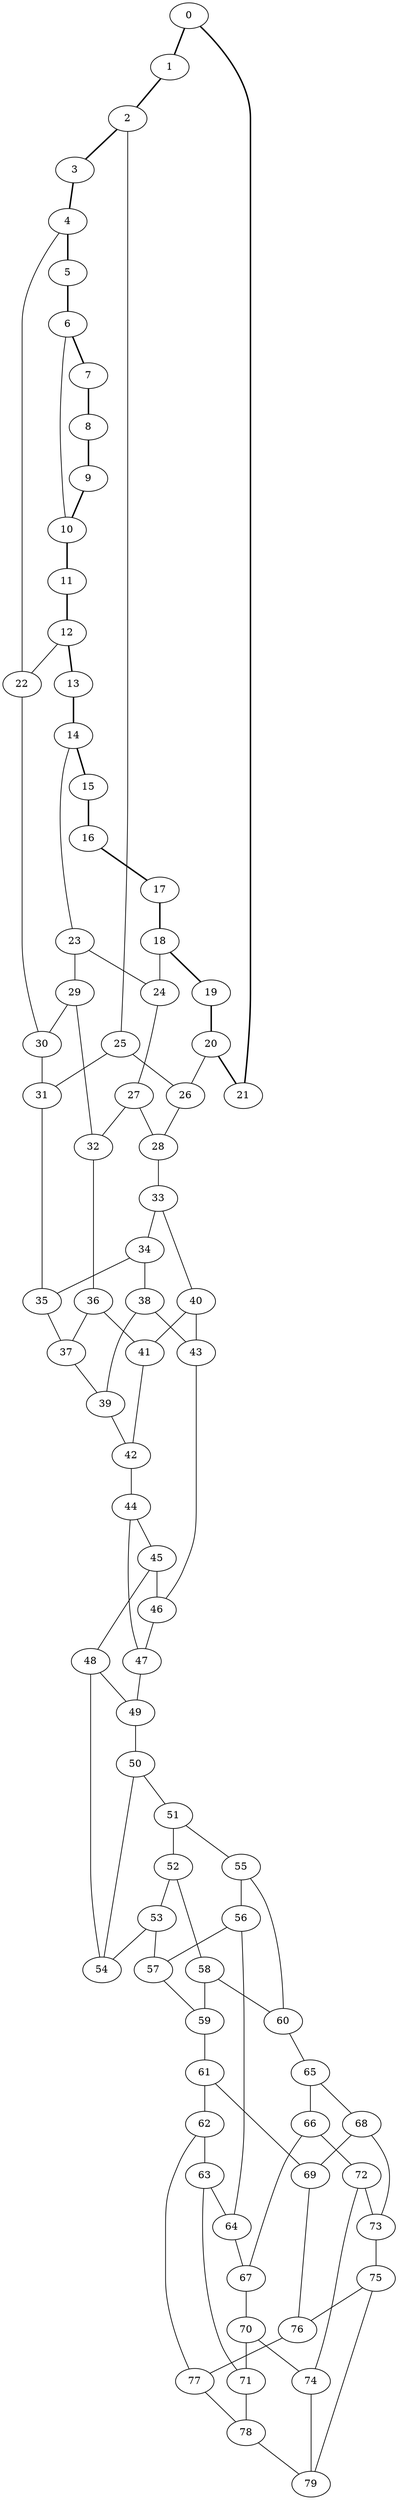 graph G {
0 [ pos = " 8.94,0.00!" ];
0 -- 1[style=bold];
0 -- 21[style=bold];
1 [ pos = " 8.58,2.52!" ];
1 -- 2[style=bold];
2 [ pos = " 7.52,4.84!" ];
2 -- 3[style=bold];
2 -- 25;
3 [ pos = " 5.86,6.76!" ];
3 -- 4[style=bold];
4 [ pos = " 3.72,8.14!" ];
4 -- 5[style=bold];
4 -- 22;
5 [ pos = " 1.27,8.85!" ];
5 -- 6[style=bold];
6 [ pos = " -1.27,8.85!" ];
6 -- 7[style=bold];
6 -- 10;
7 [ pos = " -3.72,8.14!" ];
7 -- 8[style=bold];
8 [ pos = " -5.86,6.76!" ];
8 -- 9[style=bold];
9 [ pos = " -7.52,4.84!" ];
9 -- 10[style=bold];
10 [ pos = " -8.58,2.52!" ];
10 -- 11[style=bold];
11 [ pos = " -8.94,0.00!" ];
11 -- 12[style=bold];
12 [ pos = " -8.58,-2.52!" ];
12 -- 13[style=bold];
12 -- 22;
13 [ pos = " -7.52,-4.84!" ];
13 -- 14[style=bold];
14 [ pos = " -5.86,-6.76!" ];
14 -- 15[style=bold];
14 -- 23;
15 [ pos = " -3.72,-8.14!" ];
15 -- 16[style=bold];
16 [ pos = " -1.27,-8.85!" ];
16 -- 17[style=bold];
17 [ pos = " 1.27,-8.85!" ];
17 -- 18[style=bold];
18 [ pos = " 3.72,-8.14!" ];
18 -- 19[style=bold];
18 -- 24;
19 [ pos = " 5.86,-6.76!" ];
19 -- 20[style=bold];
20 [ pos = " 7.52,-4.84!" ];
20 -- 21[style=bold];
20 -- 26;
21 [ pos = " 8.58,-2.52!" ];
22 -- 30;
23 -- 24;
23 -- 29;
24 -- 27;
25 -- 26;
25 -- 31;
26 -- 28;
27 -- 28;
27 -- 32;
28 -- 33;
29 -- 30;
29 -- 32;
30 -- 31;
31 -- 35;
32 -- 36;
33 -- 34;
33 -- 40;
34 -- 35;
34 -- 38;
35 -- 37;
36 -- 37;
36 -- 41;
37 -- 39;
38 -- 39;
38 -- 43;
39 -- 42;
40 -- 41;
40 -- 43;
41 -- 42;
42 -- 44;
43 -- 46;
44 -- 45;
44 -- 47;
45 -- 46;
45 -- 48;
46 -- 47;
47 -- 49;
48 -- 49;
48 -- 54;
49 -- 50;
50 -- 51;
50 -- 54;
51 -- 52;
51 -- 55;
52 -- 53;
52 -- 58;
53 -- 54;
53 -- 57;
55 -- 56;
55 -- 60;
56 -- 57;
56 -- 64;
57 -- 59;
58 -- 59;
58 -- 60;
59 -- 61;
60 -- 65;
61 -- 62;
61 -- 69;
62 -- 63;
62 -- 77;
63 -- 64;
63 -- 71;
64 -- 67;
65 -- 66;
65 -- 68;
66 -- 67;
66 -- 72;
67 -- 70;
68 -- 69;
68 -- 73;
69 -- 76;
70 -- 71;
70 -- 74;
71 -- 78;
72 -- 73;
72 -- 74;
73 -- 75;
74 -- 79;
75 -- 76;
75 -- 79;
76 -- 77;
77 -- 78;
78 -- 79;
}
